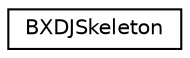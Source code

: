 digraph "Graphical Class Hierarchy"
{
  edge [fontname="Helvetica",fontsize="10",labelfontname="Helvetica",labelfontsize="10"];
  node [fontname="Helvetica",fontsize="10",shape=record];
  rankdir="LR";
  Node0 [label="BXDJSkeleton",height=0.2,width=0.4,color="black", fillcolor="white", style="filled",URL="$class_b_x_d_j_skeleton.html",tooltip="Utility functions for reading/writing BXDJ files "];
}
